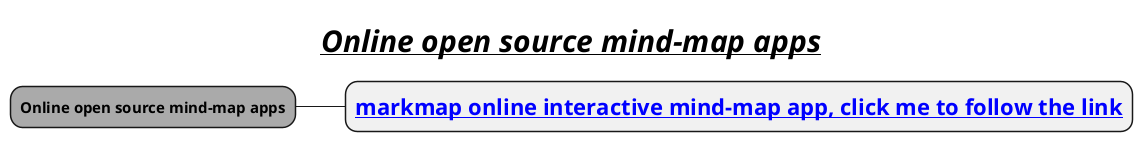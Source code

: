 @startmindmap
title = __//**Online open source mind-map apps**//__

*[#a] ===Online open source mind-map apps
** =**[[https://markmap.js.org/repl#?d=gist%3Aaf76a4c245b302206b16aec503dbe07b markmap online interactive mind-map app, click me to follow the link]]**

@endmindmap

